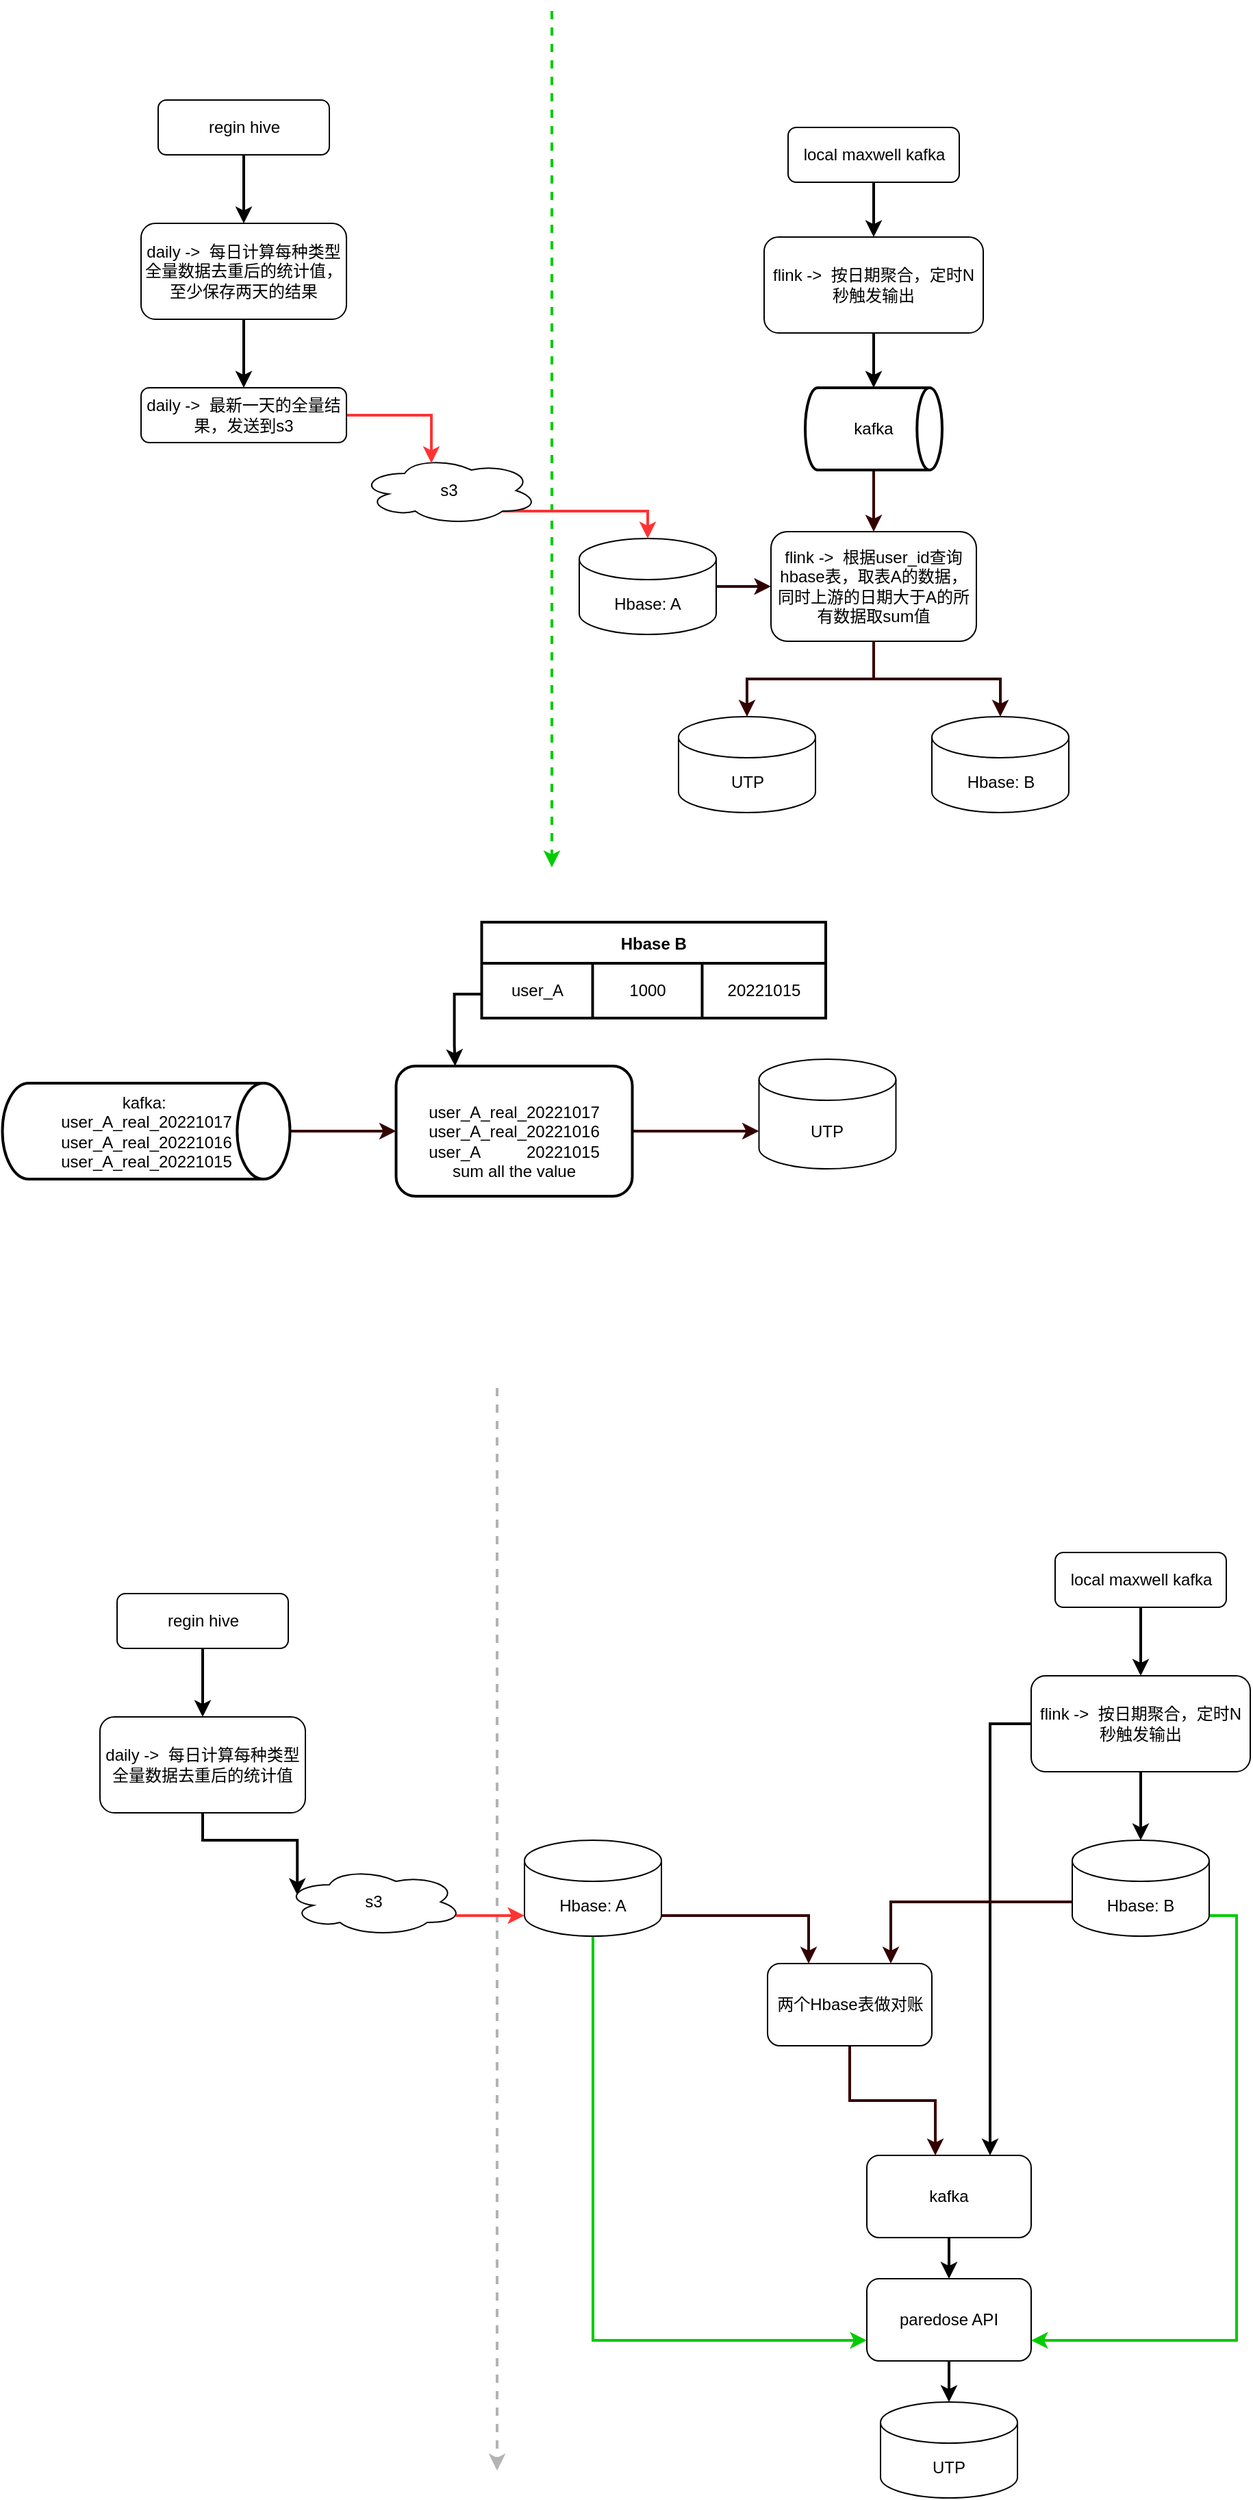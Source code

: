 <mxfile version="20.4.1" type="github">
  <diagram id="lKZjIByiZlXPRpi-Botg" name="第 1 页">
    <mxGraphModel dx="1234" dy="692" grid="1" gridSize="10" guides="1" tooltips="1" connect="1" arrows="1" fold="1" page="1" pageScale="1" pageWidth="1169" pageHeight="1654" math="0" shadow="0">
      <root>
        <mxCell id="0" />
        <mxCell id="1" parent="0" />
        <mxCell id="MG0zdi_hhvn_h3WvuUcr-1" value="" style="edgeStyle=none;orthogonalLoop=1;jettySize=auto;html=1;rounded=0;strokeWidth=2;dashed=1;strokeColor=#00CC00;" parent="1" edge="1">
          <mxGeometry width="80" relative="1" as="geometry">
            <mxPoint x="650" y="25" as="sourcePoint" />
            <mxPoint x="650" y="650" as="targetPoint" />
            <Array as="points" />
          </mxGeometry>
        </mxCell>
        <mxCell id="MG0zdi_hhvn_h3WvuUcr-6" style="edgeStyle=orthogonalEdgeStyle;rounded=0;orthogonalLoop=1;jettySize=auto;html=1;exitX=0.5;exitY=1;exitDx=0;exitDy=0;entryX=0.5;entryY=0;entryDx=0;entryDy=0;strokeWidth=2;" parent="1" source="MG0zdi_hhvn_h3WvuUcr-2" target="MG0zdi_hhvn_h3WvuUcr-4" edge="1">
          <mxGeometry relative="1" as="geometry" />
        </mxCell>
        <mxCell id="MG0zdi_hhvn_h3WvuUcr-2" value="regin hive" style="rounded=1;whiteSpace=wrap;html=1;" parent="1" vertex="1">
          <mxGeometry x="362.5" y="90" width="125" height="40" as="geometry" />
        </mxCell>
        <mxCell id="oHk_MaHtcIPB9RxffI-C-10" style="edgeStyle=orthogonalEdgeStyle;rounded=0;orthogonalLoop=1;jettySize=auto;html=1;exitX=0.5;exitY=1;exitDx=0;exitDy=0;entryX=0.5;entryY=0;entryDx=0;entryDy=0;strokeWidth=2;" edge="1" parent="1" source="MG0zdi_hhvn_h3WvuUcr-3" target="MG0zdi_hhvn_h3WvuUcr-18">
          <mxGeometry relative="1" as="geometry" />
        </mxCell>
        <mxCell id="MG0zdi_hhvn_h3WvuUcr-3" value="local maxwell kafka" style="rounded=1;whiteSpace=wrap;html=1;" parent="1" vertex="1">
          <mxGeometry x="822.5" y="110" width="125" height="40" as="geometry" />
        </mxCell>
        <mxCell id="MG0zdi_hhvn_h3WvuUcr-11" style="edgeStyle=orthogonalEdgeStyle;rounded=0;orthogonalLoop=1;jettySize=auto;html=1;exitX=0.5;exitY=1;exitDx=0;exitDy=0;entryX=0.5;entryY=0;entryDx=0;entryDy=0;strokeWidth=2;" parent="1" source="MG0zdi_hhvn_h3WvuUcr-4" target="MG0zdi_hhvn_h3WvuUcr-10" edge="1">
          <mxGeometry relative="1" as="geometry" />
        </mxCell>
        <mxCell id="MG0zdi_hhvn_h3WvuUcr-4" value="daily -&amp;gt;&amp;nbsp; 每日计算每种类型全量数据去重后的统计值，至少保存两天的结果" style="rounded=1;whiteSpace=wrap;html=1;" parent="1" vertex="1">
          <mxGeometry x="350" y="180" width="150" height="70" as="geometry" />
        </mxCell>
        <mxCell id="MG0zdi_hhvn_h3WvuUcr-28" style="edgeStyle=orthogonalEdgeStyle;rounded=0;orthogonalLoop=1;jettySize=auto;html=1;exitX=0.8;exitY=0.8;exitDx=0;exitDy=0;exitPerimeter=0;entryX=0.5;entryY=0;entryDx=0;entryDy=0;entryPerimeter=0;strokeColor=#FF3333;strokeWidth=2;" parent="1" source="MG0zdi_hhvn_h3WvuUcr-5" target="MG0zdi_hhvn_h3WvuUcr-16" edge="1">
          <mxGeometry relative="1" as="geometry" />
        </mxCell>
        <mxCell id="MG0zdi_hhvn_h3WvuUcr-5" value="s3" style="ellipse;shape=cloud;whiteSpace=wrap;html=1;" parent="1" vertex="1">
          <mxGeometry x="510" y="350" width="130" height="50" as="geometry" />
        </mxCell>
        <mxCell id="MG0zdi_hhvn_h3WvuUcr-13" style="edgeStyle=orthogonalEdgeStyle;rounded=0;orthogonalLoop=1;jettySize=auto;html=1;exitX=1;exitY=0.5;exitDx=0;exitDy=0;entryX=0.4;entryY=0.1;entryDx=0;entryDy=0;entryPerimeter=0;strokeWidth=2;strokeColor=#FF3333;" parent="1" source="MG0zdi_hhvn_h3WvuUcr-10" target="MG0zdi_hhvn_h3WvuUcr-5" edge="1">
          <mxGeometry relative="1" as="geometry" />
        </mxCell>
        <mxCell id="MG0zdi_hhvn_h3WvuUcr-10" value="daily -&amp;gt;&amp;nbsp; 最新一天的全量结果，发送到s3" style="rounded=1;whiteSpace=wrap;html=1;" parent="1" vertex="1">
          <mxGeometry x="350" y="300" width="150" height="40" as="geometry" />
        </mxCell>
        <mxCell id="MG0zdi_hhvn_h3WvuUcr-31" style="edgeStyle=orthogonalEdgeStyle;rounded=0;orthogonalLoop=1;jettySize=auto;html=1;exitX=1;exitY=0.5;exitDx=0;exitDy=0;exitPerimeter=0;entryX=0;entryY=0.5;entryDx=0;entryDy=0;strokeColor=#330000;strokeWidth=2;" parent="1" source="MG0zdi_hhvn_h3WvuUcr-16" target="MG0zdi_hhvn_h3WvuUcr-29" edge="1">
          <mxGeometry relative="1" as="geometry" />
        </mxCell>
        <mxCell id="MG0zdi_hhvn_h3WvuUcr-16" value="Hbase: A" style="shape=cylinder3;whiteSpace=wrap;html=1;boundedLbl=1;backgroundOutline=1;size=15;" parent="1" vertex="1">
          <mxGeometry x="670" y="410" width="100" height="70" as="geometry" />
        </mxCell>
        <mxCell id="MG0zdi_hhvn_h3WvuUcr-25" style="edgeStyle=orthogonalEdgeStyle;rounded=0;orthogonalLoop=1;jettySize=auto;html=1;exitX=0.5;exitY=1;exitDx=0;exitDy=0;strokeWidth=2;" parent="1" source="MG0zdi_hhvn_h3WvuUcr-18" target="MG0zdi_hhvn_h3WvuUcr-24" edge="1">
          <mxGeometry relative="1" as="geometry" />
        </mxCell>
        <mxCell id="MG0zdi_hhvn_h3WvuUcr-18" value="flink -&amp;gt;&amp;nbsp; 按日期聚合，定时N秒触发输出" style="rounded=1;whiteSpace=wrap;html=1;" parent="1" vertex="1">
          <mxGeometry x="805" y="190" width="160" height="70" as="geometry" />
        </mxCell>
        <mxCell id="MG0zdi_hhvn_h3WvuUcr-30" style="edgeStyle=orthogonalEdgeStyle;rounded=0;orthogonalLoop=1;jettySize=auto;html=1;exitX=0.5;exitY=1;exitDx=0;exitDy=0;exitPerimeter=0;strokeColor=#330000;strokeWidth=2;" parent="1" source="MG0zdi_hhvn_h3WvuUcr-24" target="MG0zdi_hhvn_h3WvuUcr-29" edge="1">
          <mxGeometry relative="1" as="geometry" />
        </mxCell>
        <mxCell id="MG0zdi_hhvn_h3WvuUcr-24" value="kafka" style="strokeWidth=2;html=1;shape=mxgraph.flowchart.direct_data;whiteSpace=wrap;" parent="1" vertex="1">
          <mxGeometry x="835" y="300" width="100" height="60" as="geometry" />
        </mxCell>
        <mxCell id="MG0zdi_hhvn_h3WvuUcr-35" style="edgeStyle=orthogonalEdgeStyle;rounded=0;orthogonalLoop=1;jettySize=auto;html=1;exitX=0.5;exitY=1;exitDx=0;exitDy=0;entryX=0.5;entryY=0;entryDx=0;entryDy=0;entryPerimeter=0;strokeColor=#330000;strokeWidth=2;" parent="1" source="MG0zdi_hhvn_h3WvuUcr-29" target="MG0zdi_hhvn_h3WvuUcr-34" edge="1">
          <mxGeometry relative="1" as="geometry" />
        </mxCell>
        <mxCell id="MG0zdi_hhvn_h3WvuUcr-36" style="edgeStyle=orthogonalEdgeStyle;rounded=0;orthogonalLoop=1;jettySize=auto;html=1;exitX=0.5;exitY=1;exitDx=0;exitDy=0;entryX=0.5;entryY=0;entryDx=0;entryDy=0;entryPerimeter=0;strokeColor=#330000;strokeWidth=2;" parent="1" source="MG0zdi_hhvn_h3WvuUcr-29" target="MG0zdi_hhvn_h3WvuUcr-33" edge="1">
          <mxGeometry relative="1" as="geometry" />
        </mxCell>
        <mxCell id="MG0zdi_hhvn_h3WvuUcr-29" value="flink -&amp;gt;&amp;nbsp; 根据user_id查询hbase表，取表A的数据，同时上游的日期大于A的所有数据取sum值" style="rounded=1;whiteSpace=wrap;html=1;" parent="1" vertex="1">
          <mxGeometry x="810" y="405" width="150" height="80" as="geometry" />
        </mxCell>
        <mxCell id="MG0zdi_hhvn_h3WvuUcr-33" value="Hbase: B" style="shape=cylinder3;whiteSpace=wrap;html=1;boundedLbl=1;backgroundOutline=1;size=15;" parent="1" vertex="1">
          <mxGeometry x="927.5" y="540" width="100" height="70" as="geometry" />
        </mxCell>
        <mxCell id="MG0zdi_hhvn_h3WvuUcr-34" value="UTP" style="shape=cylinder3;whiteSpace=wrap;html=1;boundedLbl=1;backgroundOutline=1;size=15;" parent="1" vertex="1">
          <mxGeometry x="742.5" y="540" width="100" height="70" as="geometry" />
        </mxCell>
        <mxCell id="oHk_MaHtcIPB9RxffI-C-12" style="edgeStyle=orthogonalEdgeStyle;rounded=0;orthogonalLoop=1;jettySize=auto;html=1;exitX=0;exitY=0.75;exitDx=0;exitDy=0;entryX=0.25;entryY=0;entryDx=0;entryDy=0;strokeWidth=2;" edge="1" parent="1" source="MG0zdi_hhvn_h3WvuUcr-80" target="MG0zdi_hhvn_h3WvuUcr-91">
          <mxGeometry relative="1" as="geometry" />
        </mxCell>
        <mxCell id="MG0zdi_hhvn_h3WvuUcr-80" value="Hbase B" style="shape=table;startSize=30;container=1;collapsible=0;childLayout=tableLayout;fontStyle=1;align=center;strokeWidth=2;" parent="1" vertex="1">
          <mxGeometry x="598.75" y="690" width="251.25" height="70" as="geometry" />
        </mxCell>
        <mxCell id="MG0zdi_hhvn_h3WvuUcr-81" value="" style="shape=tableRow;horizontal=0;startSize=0;swimlaneHead=0;swimlaneBody=0;top=0;left=0;bottom=0;right=0;collapsible=0;dropTarget=0;fillColor=none;points=[[0,0.5],[1,0.5]];portConstraint=eastwest;strokeWidth=2;" parent="MG0zdi_hhvn_h3WvuUcr-80" vertex="1">
          <mxGeometry y="30" width="251.25" height="40" as="geometry" />
        </mxCell>
        <mxCell id="MG0zdi_hhvn_h3WvuUcr-82" value="user_A" style="shape=partialRectangle;html=1;whiteSpace=wrap;connectable=0;fillColor=none;top=0;left=0;bottom=0;right=0;overflow=hidden;strokeWidth=2;" parent="MG0zdi_hhvn_h3WvuUcr-81" vertex="1">
          <mxGeometry width="81" height="40" as="geometry">
            <mxRectangle width="81" height="40" as="alternateBounds" />
          </mxGeometry>
        </mxCell>
        <mxCell id="MG0zdi_hhvn_h3WvuUcr-83" value="1000" style="shape=partialRectangle;html=1;whiteSpace=wrap;connectable=0;fillColor=none;top=0;left=0;bottom=0;right=0;overflow=hidden;strokeWidth=2;" parent="MG0zdi_hhvn_h3WvuUcr-81" vertex="1">
          <mxGeometry x="81" width="80" height="40" as="geometry">
            <mxRectangle width="80" height="40" as="alternateBounds" />
          </mxGeometry>
        </mxCell>
        <mxCell id="oHk_MaHtcIPB9RxffI-C-13" value="20221015" style="shape=partialRectangle;html=1;whiteSpace=wrap;connectable=0;fillColor=none;top=0;left=0;bottom=0;right=0;overflow=hidden;strokeWidth=2;" vertex="1" parent="MG0zdi_hhvn_h3WvuUcr-81">
          <mxGeometry x="161" width="90" height="40" as="geometry">
            <mxRectangle width="90" height="40" as="alternateBounds" />
          </mxGeometry>
        </mxCell>
        <mxCell id="MG0zdi_hhvn_h3WvuUcr-90" style="edgeStyle=orthogonalEdgeStyle;rounded=0;orthogonalLoop=1;jettySize=auto;html=1;exitX=1;exitY=0.5;exitDx=0;exitDy=0;dashed=1;strokeColor=#00CC00;strokeWidth=2;" parent="MG0zdi_hhvn_h3WvuUcr-80" source="MG0zdi_hhvn_h3WvuUcr-84" target="MG0zdi_hhvn_h3WvuUcr-84" edge="1">
          <mxGeometry relative="1" as="geometry" />
        </mxCell>
        <mxCell id="MG0zdi_hhvn_h3WvuUcr-102" style="edgeStyle=orthogonalEdgeStyle;rounded=0;orthogonalLoop=1;jettySize=auto;html=1;exitX=1;exitY=0.5;exitDx=0;exitDy=0;entryX=0;entryY=0;entryDx=0;entryDy=52.5;entryPerimeter=0;strokeColor=#330000;strokeWidth=2;" parent="1" source="MG0zdi_hhvn_h3WvuUcr-91" target="MG0zdi_hhvn_h3WvuUcr-100" edge="1">
          <mxGeometry relative="1" as="geometry" />
        </mxCell>
        <mxCell id="MG0zdi_hhvn_h3WvuUcr-91" value="&amp;nbsp;&lt;br&gt;user_A_real_20221017&lt;br&gt;user_A_real_20221016&lt;br&gt;user_A&amp;nbsp; &amp;nbsp; &amp;nbsp; &amp;nbsp; &amp;nbsp; 20221015&lt;br&gt;sum all the value" style="rounded=1;whiteSpace=wrap;html=1;strokeWidth=2;" parent="1" vertex="1">
          <mxGeometry x="536.25" y="795" width="172.5" height="95" as="geometry" />
        </mxCell>
        <mxCell id="MG0zdi_hhvn_h3WvuUcr-99" style="edgeStyle=orthogonalEdgeStyle;rounded=0;orthogonalLoop=1;jettySize=auto;html=1;exitX=1;exitY=0.5;exitDx=0;exitDy=0;exitPerimeter=0;entryX=0;entryY=0.5;entryDx=0;entryDy=0;strokeColor=#330000;strokeWidth=2;" parent="1" source="MG0zdi_hhvn_h3WvuUcr-98" target="MG0zdi_hhvn_h3WvuUcr-91" edge="1">
          <mxGeometry relative="1" as="geometry" />
        </mxCell>
        <mxCell id="MG0zdi_hhvn_h3WvuUcr-98" value="kafka:&amp;nbsp;&lt;br&gt;user_A_real_20221017&lt;br&gt;user_A_real_20221016&lt;br&gt;user_A_real_20221015" style="strokeWidth=2;html=1;shape=mxgraph.flowchart.direct_data;whiteSpace=wrap;align=center;" parent="1" vertex="1">
          <mxGeometry x="248.75" y="807.5" width="210" height="70" as="geometry" />
        </mxCell>
        <mxCell id="MG0zdi_hhvn_h3WvuUcr-100" value="UTP" style="shape=cylinder3;whiteSpace=wrap;html=1;boundedLbl=1;backgroundOutline=1;size=15;" parent="1" vertex="1">
          <mxGeometry x="801.25" y="790" width="100" height="80" as="geometry" />
        </mxCell>
        <mxCell id="oHk_MaHtcIPB9RxffI-C-11" style="edgeStyle=orthogonalEdgeStyle;rounded=0;orthogonalLoop=1;jettySize=auto;html=1;exitX=0;exitY=0.5;exitDx=0;exitDy=0;entryX=0.5;entryY=0;entryDx=0;entryDy=0;strokeWidth=2;" edge="1" parent="1" source="MG0zdi_hhvn_h3WvuUcr-87" target="MG0zdi_hhvn_h3WvuUcr-91">
          <mxGeometry relative="1" as="geometry" />
        </mxCell>
        <mxCell id="oHk_MaHtcIPB9RxffI-C-35" value="" style="edgeStyle=none;orthogonalLoop=1;jettySize=auto;html=1;rounded=0;strokeWidth=2;dashed=1;strokeColor=#B3B3B3;" edge="1" parent="1">
          <mxGeometry width="80" relative="1" as="geometry">
            <mxPoint x="610" y="1030" as="sourcePoint" />
            <mxPoint x="610" y="1820" as="targetPoint" />
            <Array as="points" />
          </mxGeometry>
        </mxCell>
        <mxCell id="oHk_MaHtcIPB9RxffI-C-36" style="edgeStyle=orthogonalEdgeStyle;rounded=0;orthogonalLoop=1;jettySize=auto;html=1;exitX=0.5;exitY=1;exitDx=0;exitDy=0;entryX=0.5;entryY=0;entryDx=0;entryDy=0;strokeWidth=2;" edge="1" parent="1" source="oHk_MaHtcIPB9RxffI-C-37" target="oHk_MaHtcIPB9RxffI-C-41">
          <mxGeometry relative="1" as="geometry" />
        </mxCell>
        <mxCell id="oHk_MaHtcIPB9RxffI-C-37" value="regin hive" style="rounded=1;whiteSpace=wrap;html=1;" vertex="1" parent="1">
          <mxGeometry x="332.5" y="1180" width="125" height="40" as="geometry" />
        </mxCell>
        <mxCell id="oHk_MaHtcIPB9RxffI-C-38" style="edgeStyle=orthogonalEdgeStyle;rounded=0;orthogonalLoop=1;jettySize=auto;html=1;exitX=0.5;exitY=1;exitDx=0;exitDy=0;entryX=0.5;entryY=0;entryDx=0;entryDy=0;strokeWidth=2;" edge="1" parent="1" source="oHk_MaHtcIPB9RxffI-C-39" target="oHk_MaHtcIPB9RxffI-C-49">
          <mxGeometry relative="1" as="geometry" />
        </mxCell>
        <mxCell id="oHk_MaHtcIPB9RxffI-C-39" value="local maxwell kafka" style="rounded=1;whiteSpace=wrap;html=1;" vertex="1" parent="1">
          <mxGeometry x="1017.5" y="1150" width="125" height="40" as="geometry" />
        </mxCell>
        <mxCell id="oHk_MaHtcIPB9RxffI-C-63" style="edgeStyle=orthogonalEdgeStyle;rounded=0;orthogonalLoop=1;jettySize=auto;html=1;exitX=0.5;exitY=1;exitDx=0;exitDy=0;entryX=0.07;entryY=0.4;entryDx=0;entryDy=0;entryPerimeter=0;strokeWidth=2;" edge="1" parent="1" source="oHk_MaHtcIPB9RxffI-C-41" target="oHk_MaHtcIPB9RxffI-C-43">
          <mxGeometry relative="1" as="geometry" />
        </mxCell>
        <mxCell id="oHk_MaHtcIPB9RxffI-C-41" value="daily -&amp;gt;&amp;nbsp; 每日计算每种类型全量数据去重后的统计值" style="rounded=1;whiteSpace=wrap;html=1;" vertex="1" parent="1">
          <mxGeometry x="320" y="1270" width="150" height="70" as="geometry" />
        </mxCell>
        <mxCell id="oHk_MaHtcIPB9RxffI-C-64" style="edgeStyle=orthogonalEdgeStyle;rounded=0;orthogonalLoop=1;jettySize=auto;html=1;exitX=0.96;exitY=0.7;exitDx=0;exitDy=0;exitPerimeter=0;entryX=0;entryY=1;entryDx=0;entryDy=-15;entryPerimeter=0;strokeWidth=2;strokeColor=#FF3333;" edge="1" parent="1" source="oHk_MaHtcIPB9RxffI-C-43" target="oHk_MaHtcIPB9RxffI-C-47">
          <mxGeometry relative="1" as="geometry" />
        </mxCell>
        <mxCell id="oHk_MaHtcIPB9RxffI-C-43" value="s3" style="ellipse;shape=cloud;whiteSpace=wrap;html=1;" vertex="1" parent="1">
          <mxGeometry x="455" y="1380" width="130" height="50" as="geometry" />
        </mxCell>
        <mxCell id="oHk_MaHtcIPB9RxffI-C-65" style="edgeStyle=orthogonalEdgeStyle;rounded=0;orthogonalLoop=1;jettySize=auto;html=1;exitX=0.5;exitY=1;exitDx=0;exitDy=0;exitPerimeter=0;entryX=0;entryY=0.75;entryDx=0;entryDy=0;strokeColor=#00CC00;strokeWidth=2;" edge="1" parent="1" source="oHk_MaHtcIPB9RxffI-C-47" target="oHk_MaHtcIPB9RxffI-C-60">
          <mxGeometry relative="1" as="geometry" />
        </mxCell>
        <mxCell id="oHk_MaHtcIPB9RxffI-C-71" style="edgeStyle=orthogonalEdgeStyle;rounded=0;orthogonalLoop=1;jettySize=auto;html=1;exitX=1;exitY=1;exitDx=0;exitDy=-15;exitPerimeter=0;entryX=0.25;entryY=0;entryDx=0;entryDy=0;strokeColor=#330000;strokeWidth=2;" edge="1" parent="1" source="oHk_MaHtcIPB9RxffI-C-47" target="oHk_MaHtcIPB9RxffI-C-69">
          <mxGeometry relative="1" as="geometry" />
        </mxCell>
        <mxCell id="oHk_MaHtcIPB9RxffI-C-47" value="Hbase: A" style="shape=cylinder3;whiteSpace=wrap;html=1;boundedLbl=1;backgroundOutline=1;size=15;" vertex="1" parent="1">
          <mxGeometry x="630" y="1360" width="100" height="70" as="geometry" />
        </mxCell>
        <mxCell id="oHk_MaHtcIPB9RxffI-C-57" style="edgeStyle=orthogonalEdgeStyle;rounded=0;orthogonalLoop=1;jettySize=auto;html=1;exitX=0.5;exitY=1;exitDx=0;exitDy=0;entryX=0.5;entryY=0;entryDx=0;entryDy=0;entryPerimeter=0;strokeWidth=2;" edge="1" parent="1" source="oHk_MaHtcIPB9RxffI-C-49" target="oHk_MaHtcIPB9RxffI-C-55">
          <mxGeometry relative="1" as="geometry" />
        </mxCell>
        <mxCell id="oHk_MaHtcIPB9RxffI-C-59" style="edgeStyle=orthogonalEdgeStyle;rounded=0;orthogonalLoop=1;jettySize=auto;html=1;exitX=0;exitY=0.5;exitDx=0;exitDy=0;entryX=0.75;entryY=0;entryDx=0;entryDy=0;strokeWidth=2;" edge="1" parent="1" source="oHk_MaHtcIPB9RxffI-C-49" target="oHk_MaHtcIPB9RxffI-C-58">
          <mxGeometry relative="1" as="geometry" />
        </mxCell>
        <mxCell id="oHk_MaHtcIPB9RxffI-C-49" value="flink -&amp;gt;&amp;nbsp; 按日期聚合，定时N秒触发输出" style="rounded=1;whiteSpace=wrap;html=1;" vertex="1" parent="1">
          <mxGeometry x="1000" y="1240" width="160" height="70" as="geometry" />
        </mxCell>
        <mxCell id="oHk_MaHtcIPB9RxffI-C-68" style="edgeStyle=orthogonalEdgeStyle;rounded=0;orthogonalLoop=1;jettySize=auto;html=1;exitX=1;exitY=1;exitDx=0;exitDy=-15;exitPerimeter=0;entryX=1;entryY=0.75;entryDx=0;entryDy=0;strokeColor=#00CC00;strokeWidth=2;" edge="1" parent="1" source="oHk_MaHtcIPB9RxffI-C-55" target="oHk_MaHtcIPB9RxffI-C-60">
          <mxGeometry relative="1" as="geometry" />
        </mxCell>
        <mxCell id="oHk_MaHtcIPB9RxffI-C-72" style="edgeStyle=orthogonalEdgeStyle;rounded=0;orthogonalLoop=1;jettySize=auto;html=1;exitX=0;exitY=0;exitDx=0;exitDy=45;exitPerimeter=0;entryX=0.75;entryY=0;entryDx=0;entryDy=0;strokeColor=#330000;strokeWidth=2;" edge="1" parent="1" source="oHk_MaHtcIPB9RxffI-C-55" target="oHk_MaHtcIPB9RxffI-C-69">
          <mxGeometry relative="1" as="geometry" />
        </mxCell>
        <mxCell id="oHk_MaHtcIPB9RxffI-C-55" value="Hbase: B" style="shape=cylinder3;whiteSpace=wrap;html=1;boundedLbl=1;backgroundOutline=1;size=15;" vertex="1" parent="1">
          <mxGeometry x="1030" y="1360" width="100" height="70" as="geometry" />
        </mxCell>
        <mxCell id="oHk_MaHtcIPB9RxffI-C-56" value="UTP" style="shape=cylinder3;whiteSpace=wrap;html=1;boundedLbl=1;backgroundOutline=1;size=15;" vertex="1" parent="1">
          <mxGeometry x="890" y="1770" width="100" height="70" as="geometry" />
        </mxCell>
        <mxCell id="oHk_MaHtcIPB9RxffI-C-61" style="edgeStyle=orthogonalEdgeStyle;rounded=0;orthogonalLoop=1;jettySize=auto;html=1;exitX=0.5;exitY=1;exitDx=0;exitDy=0;entryX=0.5;entryY=0;entryDx=0;entryDy=0;strokeWidth=2;" edge="1" parent="1" source="oHk_MaHtcIPB9RxffI-C-58" target="oHk_MaHtcIPB9RxffI-C-60">
          <mxGeometry relative="1" as="geometry" />
        </mxCell>
        <mxCell id="oHk_MaHtcIPB9RxffI-C-58" value="kafka" style="rounded=1;whiteSpace=wrap;html=1;" vertex="1" parent="1">
          <mxGeometry x="880" y="1590" width="120" height="60" as="geometry" />
        </mxCell>
        <mxCell id="oHk_MaHtcIPB9RxffI-C-62" style="edgeStyle=orthogonalEdgeStyle;rounded=0;orthogonalLoop=1;jettySize=auto;html=1;exitX=0.5;exitY=1;exitDx=0;exitDy=0;entryX=0.5;entryY=0;entryDx=0;entryDy=0;entryPerimeter=0;strokeWidth=2;" edge="1" parent="1" source="oHk_MaHtcIPB9RxffI-C-60" target="oHk_MaHtcIPB9RxffI-C-56">
          <mxGeometry relative="1" as="geometry" />
        </mxCell>
        <mxCell id="oHk_MaHtcIPB9RxffI-C-60" value="paredose API" style="rounded=1;whiteSpace=wrap;html=1;" vertex="1" parent="1">
          <mxGeometry x="880" y="1680" width="120" height="60" as="geometry" />
        </mxCell>
        <mxCell id="oHk_MaHtcIPB9RxffI-C-70" style="edgeStyle=orthogonalEdgeStyle;rounded=0;orthogonalLoop=1;jettySize=auto;html=1;exitX=0.5;exitY=1;exitDx=0;exitDy=0;entryX=0.417;entryY=0;entryDx=0;entryDy=0;entryPerimeter=0;strokeColor=#330000;strokeWidth=2;" edge="1" parent="1" source="oHk_MaHtcIPB9RxffI-C-69" target="oHk_MaHtcIPB9RxffI-C-58">
          <mxGeometry relative="1" as="geometry" />
        </mxCell>
        <mxCell id="oHk_MaHtcIPB9RxffI-C-69" value="两个Hbase表做对账" style="rounded=1;whiteSpace=wrap;html=1;" vertex="1" parent="1">
          <mxGeometry x="807.5" y="1450" width="120" height="60" as="geometry" />
        </mxCell>
      </root>
    </mxGraphModel>
  </diagram>
</mxfile>
